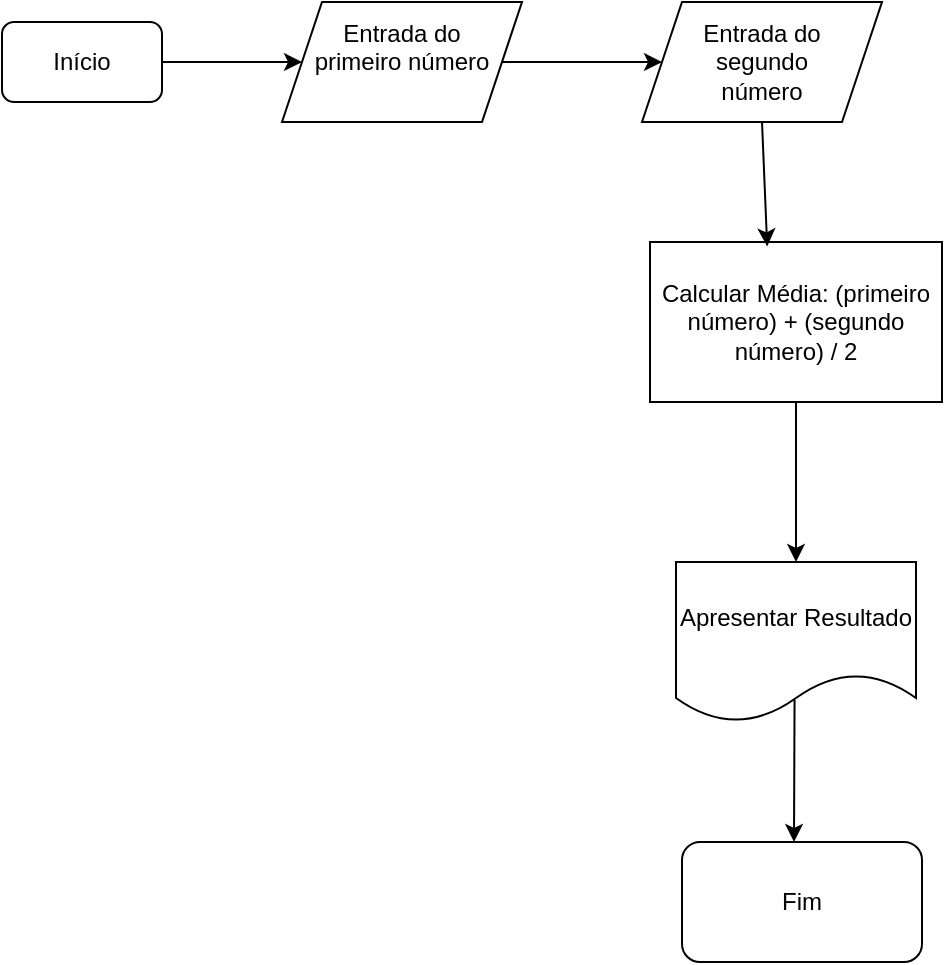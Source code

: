<mxfile version="17.4.3" type="github">
  <diagram id="a25Awu7tsZ9atOyCglpS" name="Page-1">
    <mxGraphModel dx="1240" dy="657" grid="1" gridSize="10" guides="1" tooltips="1" connect="1" arrows="1" fold="1" page="1" pageScale="1" pageWidth="827" pageHeight="1169" math="0" shadow="0">
      <root>
        <mxCell id="0" />
        <mxCell id="1" parent="0" />
        <mxCell id="zopsyx_U3Knj8r7YK4rU-1" value="Início" style="rounded=1;whiteSpace=wrap;html=1;" parent="1" vertex="1">
          <mxGeometry x="130" y="80" width="80" height="40" as="geometry" />
        </mxCell>
        <mxCell id="zopsyx_U3Knj8r7YK4rU-2" value="&lt;div&gt;Entrada do&lt;br&gt;&lt;/div&gt;&lt;div&gt;primeiro número&lt;br&gt;&lt;/div&gt;&lt;div&gt;&lt;br&gt;&lt;/div&gt;" style="shape=parallelogram;perimeter=parallelogramPerimeter;whiteSpace=wrap;html=1;fixedSize=1;" parent="1" vertex="1">
          <mxGeometry x="270" y="70" width="120" height="60" as="geometry" />
        </mxCell>
        <mxCell id="zopsyx_U3Knj8r7YK4rU-3" value="&lt;div&gt;Entrada do&lt;/div&gt;&lt;div&gt;segundo &lt;br&gt;&lt;/div&gt;&lt;div&gt;número&lt;br&gt;&lt;/div&gt;" style="shape=parallelogram;perimeter=parallelogramPerimeter;whiteSpace=wrap;html=1;fixedSize=1;" parent="1" vertex="1">
          <mxGeometry x="450" y="70" width="120" height="60" as="geometry" />
        </mxCell>
        <mxCell id="zopsyx_U3Knj8r7YK4rU-5" value="&lt;div&gt;Calcular Média: (primeiro número) + (segundo número) / 2&lt;br&gt;&lt;/div&gt;" style="rounded=0;whiteSpace=wrap;html=1;" parent="1" vertex="1">
          <mxGeometry x="454" y="190" width="146" height="80" as="geometry" />
        </mxCell>
        <mxCell id="zopsyx_U3Knj8r7YK4rU-7" value="Apresentar Resultado" style="shape=document;whiteSpace=wrap;html=1;boundedLbl=1;" parent="1" vertex="1">
          <mxGeometry x="467" y="350" width="120" height="80" as="geometry" />
        </mxCell>
        <mxCell id="zopsyx_U3Knj8r7YK4rU-8" value="Fim" style="rounded=1;whiteSpace=wrap;html=1;" parent="1" vertex="1">
          <mxGeometry x="470" y="490" width="120" height="60" as="geometry" />
        </mxCell>
        <mxCell id="zopsyx_U3Knj8r7YK4rU-10" value="" style="endArrow=classic;html=1;rounded=0;exitX=1;exitY=0.5;exitDx=0;exitDy=0;entryX=0;entryY=0.5;entryDx=0;entryDy=0;" parent="1" source="zopsyx_U3Knj8r7YK4rU-1" target="zopsyx_U3Knj8r7YK4rU-2" edge="1">
          <mxGeometry width="50" height="50" relative="1" as="geometry">
            <mxPoint x="390" y="320" as="sourcePoint" />
            <mxPoint x="440" y="270" as="targetPoint" />
          </mxGeometry>
        </mxCell>
        <mxCell id="zopsyx_U3Knj8r7YK4rU-11" value="" style="endArrow=classic;html=1;rounded=0;exitX=1;exitY=0.5;exitDx=0;exitDy=0;entryX=0;entryY=0.5;entryDx=0;entryDy=0;" parent="1" source="zopsyx_U3Knj8r7YK4rU-2" target="zopsyx_U3Knj8r7YK4rU-3" edge="1">
          <mxGeometry width="50" height="50" relative="1" as="geometry">
            <mxPoint x="390" y="320" as="sourcePoint" />
            <mxPoint x="440" y="270" as="targetPoint" />
          </mxGeometry>
        </mxCell>
        <mxCell id="zopsyx_U3Knj8r7YK4rU-12" value="" style="endArrow=classic;html=1;rounded=0;exitX=0.5;exitY=1;exitDx=0;exitDy=0;" parent="1" source="zopsyx_U3Knj8r7YK4rU-3" edge="1">
          <mxGeometry width="50" height="50" relative="1" as="geometry">
            <mxPoint x="390" y="320" as="sourcePoint" />
            <mxPoint x="512.593" y="192.222" as="targetPoint" />
          </mxGeometry>
        </mxCell>
        <mxCell id="zopsyx_U3Knj8r7YK4rU-18" value="" style="endArrow=classic;html=1;rounded=0;exitX=0.5;exitY=1;exitDx=0;exitDy=0;" parent="1" source="zopsyx_U3Knj8r7YK4rU-5" edge="1">
          <mxGeometry width="50" height="50" relative="1" as="geometry">
            <mxPoint x="510" y="510" as="sourcePoint" />
            <mxPoint x="527" y="350" as="targetPoint" />
          </mxGeometry>
        </mxCell>
        <mxCell id="zopsyx_U3Knj8r7YK4rU-19" value="" style="endArrow=classic;html=1;rounded=0;exitX=0.494;exitY=0.863;exitDx=0;exitDy=0;exitPerimeter=0;" parent="1" source="zopsyx_U3Knj8r7YK4rU-7" edge="1">
          <mxGeometry width="50" height="50" relative="1" as="geometry">
            <mxPoint x="500" y="570" as="sourcePoint" />
            <mxPoint x="526" y="490" as="targetPoint" />
          </mxGeometry>
        </mxCell>
      </root>
    </mxGraphModel>
  </diagram>
</mxfile>

